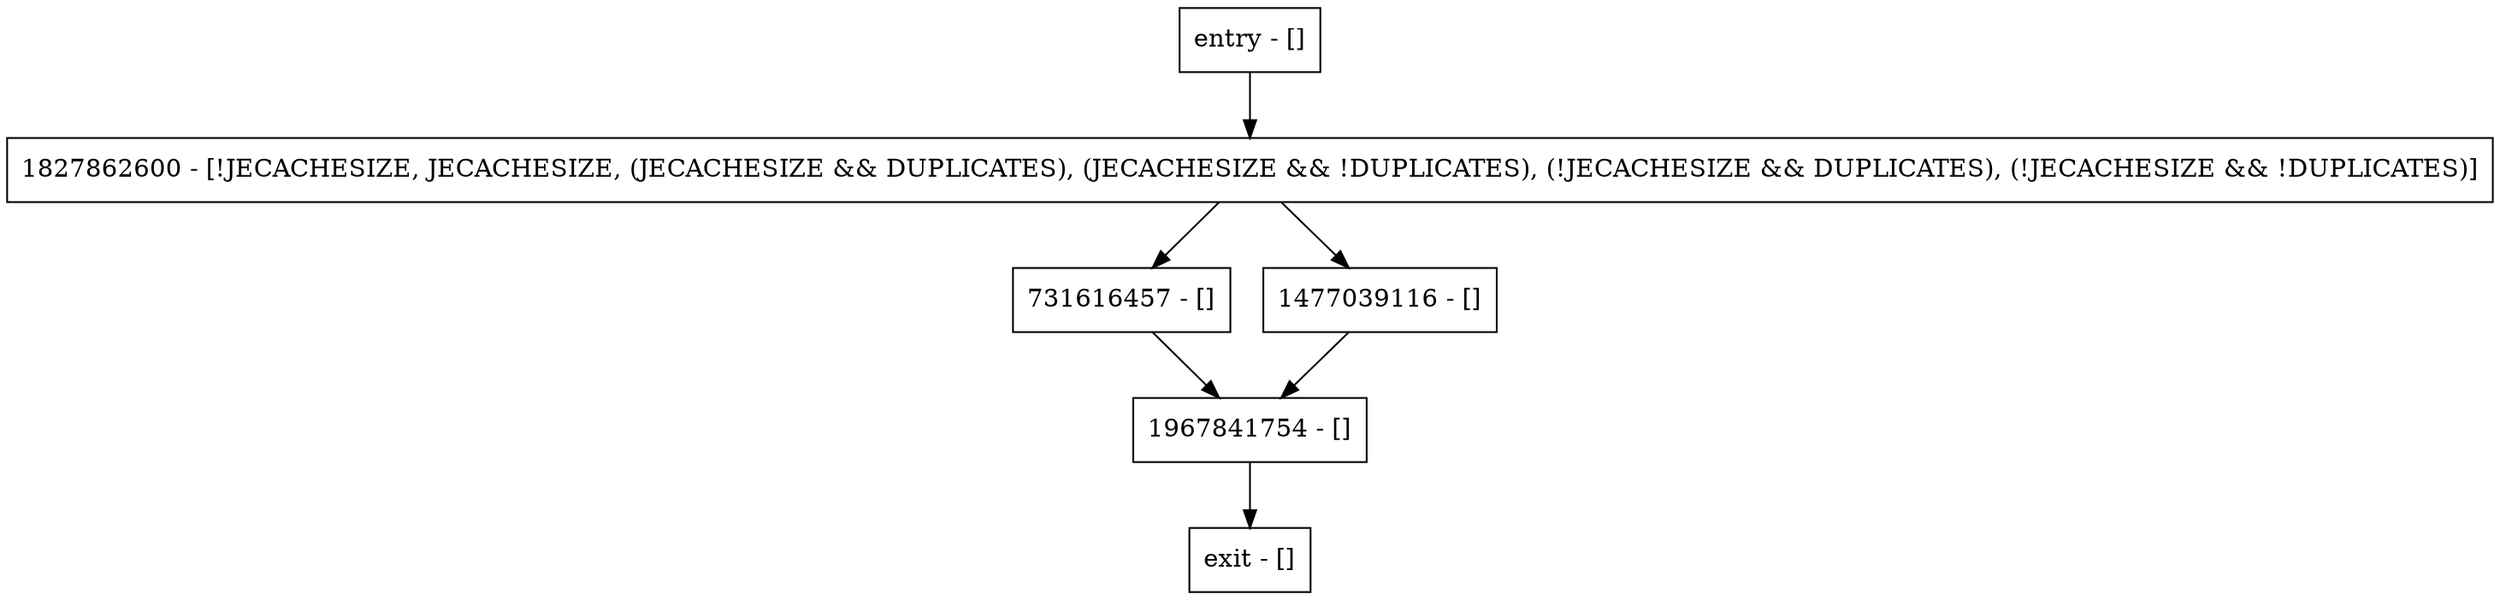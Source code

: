 digraph replicatedBitSet {
node [shape=record];
entry [label="entry - []"];
exit [label="exit - []"];
731616457 [label="731616457 - []"];
1827862600 [label="1827862600 - [!JECACHESIZE, JECACHESIZE, (JECACHESIZE && DUPLICATES), (JECACHESIZE && !DUPLICATES), (!JECACHESIZE && DUPLICATES), (!JECACHESIZE && !DUPLICATES)]"];
1477039116 [label="1477039116 - []"];
1967841754 [label="1967841754 - []"];
entry;
exit;
entry -> 1827862600;
731616457 -> 1967841754;
1827862600 -> 731616457;
1827862600 -> 1477039116;
1477039116 -> 1967841754;
1967841754 -> exit;
}
